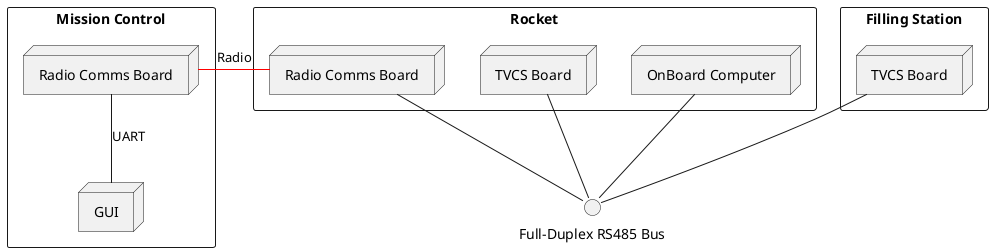 @startuml Architecture

rectangle "Mission Control" {
    node "Radio Comms Board" as MC_RCOMMS
    node "GUI" as MC_GUI
    MC_RCOMMS -- MC_GUI : UART
}

interface "Full-Duplex RS485 Bus" as RS485_BUS

rectangle "Rocket" {
    node "Radio Comms Board" as R_RCOMMS
    node "TVCS Board" as R_TVCS
    node "OnBoard Computer" as R_OBC
    R_RCOMMS -- RS485_BUS
    R_TVCS -- RS485_BUS
    R_OBC -- RS485_BUS
}

rectangle "Filling Station" {
    node "TVCS Board" as FS_TVCS
    FS_TVCS -- RS485_BUS
}

MC_RCOMMS -[#red] R_RCOMMS : Radio

@enduml
